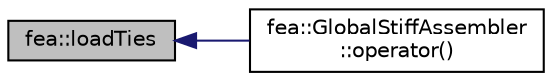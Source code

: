 digraph "fea::loadTies"
{
  edge [fontname="Helvetica",fontsize="10",labelfontname="Helvetica",labelfontsize="10"];
  node [fontname="Helvetica",fontsize="10",shape=record];
  rankdir="LR";
  Node1 [label="fea::loadTies",height=0.2,width=0.4,color="black", fillcolor="grey75", style="filled", fontcolor="black"];
  Node1 -> Node2 [dir="back",color="midnightblue",fontsize="10",style="solid",fontname="Helvetica"];
  Node2 [label="fea::GlobalStiffAssembler\l::operator()",height=0.2,width=0.4,color="black", fillcolor="white", style="filled",URL="$classfea_1_1_global_stiff_assembler.html#ae07a113c97d0aa76a6391b4697961875",tooltip="Assembles the global stiffness matrix. "];
}
